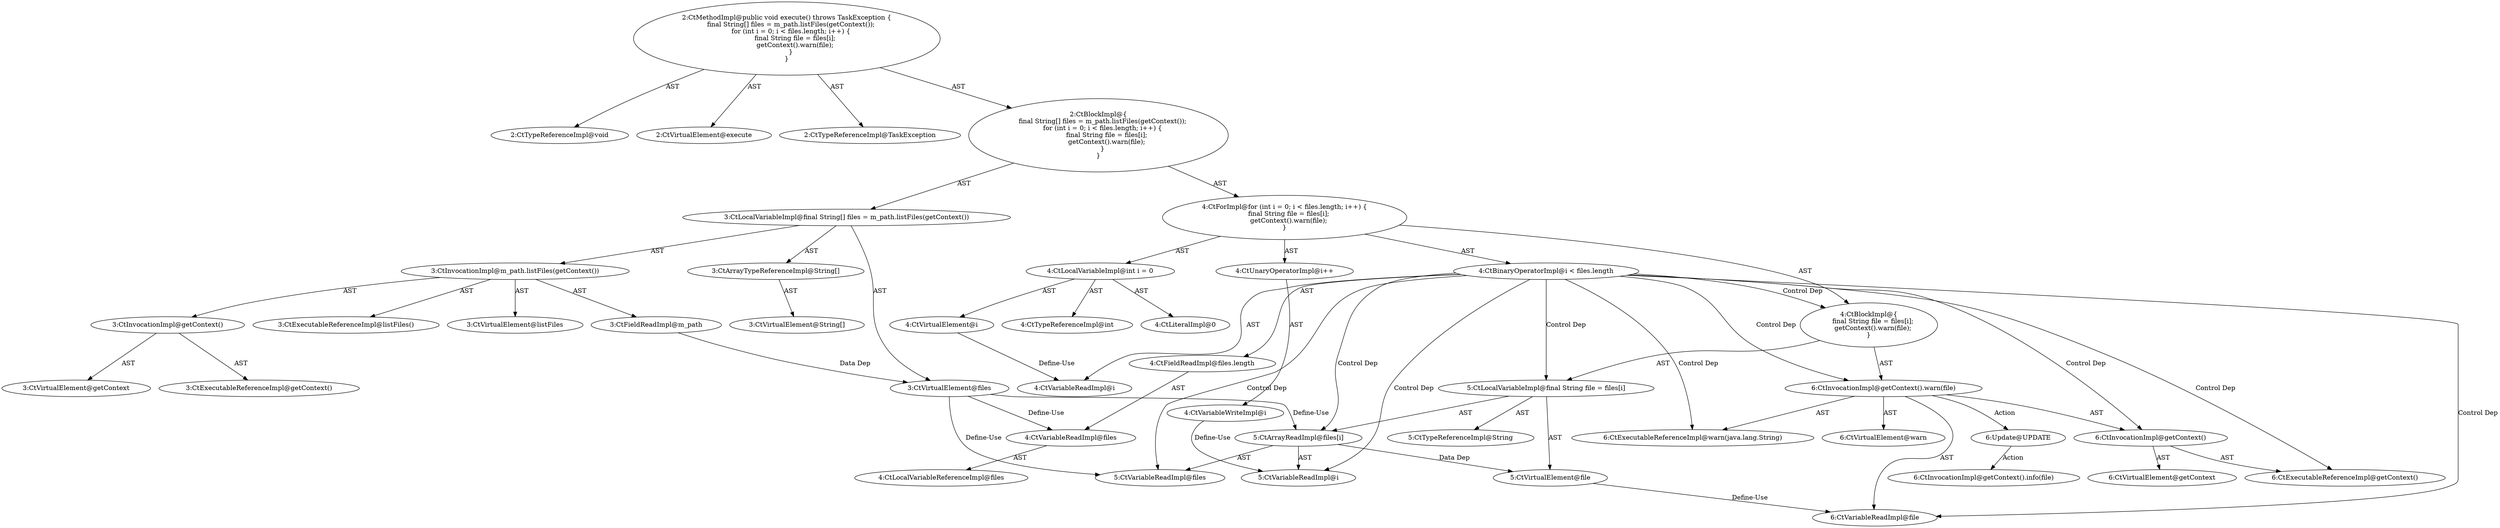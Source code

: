 digraph "execute#?" {
0 [label="2:CtTypeReferenceImpl@void" shape=ellipse]
1 [label="2:CtVirtualElement@execute" shape=ellipse]
2 [label="2:CtTypeReferenceImpl@TaskException" shape=ellipse]
3 [label="3:CtVirtualElement@String[]" shape=ellipse]
4 [label="3:CtArrayTypeReferenceImpl@String[]" shape=ellipse]
5 [label="3:CtExecutableReferenceImpl@listFiles()" shape=ellipse]
6 [label="3:CtVirtualElement@listFiles" shape=ellipse]
7 [label="3:CtFieldReadImpl@m_path" shape=ellipse]
8 [label="3:CtExecutableReferenceImpl@getContext()" shape=ellipse]
9 [label="3:CtVirtualElement@getContext" shape=ellipse]
10 [label="3:CtInvocationImpl@getContext()" shape=ellipse]
11 [label="3:CtInvocationImpl@m_path.listFiles(getContext())" shape=ellipse]
12 [label="3:CtVirtualElement@files" shape=ellipse]
13 [label="3:CtLocalVariableImpl@final String[] files = m_path.listFiles(getContext())" shape=ellipse]
14 [label="4:CtTypeReferenceImpl@int" shape=ellipse]
15 [label="4:CtLiteralImpl@0" shape=ellipse]
16 [label="4:CtVirtualElement@i" shape=ellipse]
17 [label="4:CtLocalVariableImpl@int i = 0" shape=ellipse]
18 [label="4:CtVariableReadImpl@i" shape=ellipse]
19 [label="4:CtVariableReadImpl@files" shape=ellipse]
20 [label="4:CtLocalVariableReferenceImpl@files" shape=ellipse]
21 [label="4:CtFieldReadImpl@files.length" shape=ellipse]
22 [label="4:CtBinaryOperatorImpl@i < files.length" shape=ellipse]
23 [label="4:CtVariableWriteImpl@i" shape=ellipse]
24 [label="4:CtUnaryOperatorImpl@i++" shape=ellipse]
25 [label="5:CtTypeReferenceImpl@String" shape=ellipse]
26 [label="5:CtVariableReadImpl@files" shape=ellipse]
27 [label="5:CtVariableReadImpl@i" shape=ellipse]
28 [label="5:CtArrayReadImpl@files[i]" shape=ellipse]
29 [label="5:CtVirtualElement@file" shape=ellipse]
30 [label="5:CtLocalVariableImpl@final String file = files[i]" shape=ellipse]
31 [label="6:CtExecutableReferenceImpl@warn(java.lang.String)" shape=ellipse]
32 [label="6:CtVirtualElement@warn" shape=ellipse]
33 [label="6:CtExecutableReferenceImpl@getContext()" shape=ellipse]
34 [label="6:CtVirtualElement@getContext" shape=ellipse]
35 [label="6:CtInvocationImpl@getContext()" shape=ellipse]
36 [label="6:CtVariableReadImpl@file" shape=ellipse]
37 [label="6:CtInvocationImpl@getContext().warn(file)" shape=ellipse]
38 [label="4:CtBlockImpl@\{
    final String file = files[i];
    getContext().warn(file);
\}" shape=ellipse]
39 [label="4:CtForImpl@for (int i = 0; i < files.length; i++) \{
    final String file = files[i];
    getContext().warn(file);
\}" shape=ellipse]
40 [label="2:CtBlockImpl@\{
    final String[] files = m_path.listFiles(getContext());
    for (int i = 0; i < files.length; i++) \{
        final String file = files[i];
        getContext().warn(file);
    \}
\}" shape=ellipse]
41 [label="2:CtMethodImpl@public void execute() throws TaskException \{
    final String[] files = m_path.listFiles(getContext());
    for (int i = 0; i < files.length; i++) \{
        final String file = files[i];
        getContext().warn(file);
    \}
\}" shape=ellipse]
42 [label="6:Update@UPDATE" shape=ellipse]
43 [label="6:CtInvocationImpl@getContext().info(file)" shape=ellipse]
4 -> 3 [label="AST"];
7 -> 12 [label="Data Dep"];
10 -> 9 [label="AST"];
10 -> 8 [label="AST"];
11 -> 6 [label="AST"];
11 -> 7 [label="AST"];
11 -> 5 [label="AST"];
11 -> 10 [label="AST"];
12 -> 19 [label="Define-Use"];
12 -> 26 [label="Define-Use"];
12 -> 28 [label="Define-Use"];
13 -> 12 [label="AST"];
13 -> 4 [label="AST"];
13 -> 11 [label="AST"];
16 -> 18 [label="Define-Use"];
17 -> 16 [label="AST"];
17 -> 14 [label="AST"];
17 -> 15 [label="AST"];
19 -> 20 [label="AST"];
21 -> 19 [label="AST"];
22 -> 18 [label="AST"];
22 -> 21 [label="AST"];
22 -> 38 [label="Control Dep"];
22 -> 30 [label="Control Dep"];
22 -> 28 [label="Control Dep"];
22 -> 26 [label="Control Dep"];
22 -> 27 [label="Control Dep"];
22 -> 37 [label="Control Dep"];
22 -> 31 [label="Control Dep"];
22 -> 35 [label="Control Dep"];
22 -> 33 [label="Control Dep"];
22 -> 36 [label="Control Dep"];
23 -> 27 [label="Define-Use"];
24 -> 23 [label="AST"];
28 -> 26 [label="AST"];
28 -> 27 [label="AST"];
28 -> 29 [label="Data Dep"];
29 -> 36 [label="Define-Use"];
30 -> 29 [label="AST"];
30 -> 25 [label="AST"];
30 -> 28 [label="AST"];
35 -> 34 [label="AST"];
35 -> 33 [label="AST"];
37 -> 32 [label="AST"];
37 -> 35 [label="AST"];
37 -> 31 [label="AST"];
37 -> 36 [label="AST"];
37 -> 42 [label="Action"];
38 -> 30 [label="AST"];
38 -> 37 [label="AST"];
39 -> 17 [label="AST"];
39 -> 22 [label="AST"];
39 -> 24 [label="AST"];
39 -> 38 [label="AST"];
40 -> 13 [label="AST"];
40 -> 39 [label="AST"];
41 -> 1 [label="AST"];
41 -> 0 [label="AST"];
41 -> 2 [label="AST"];
41 -> 40 [label="AST"];
42 -> 43 [label="Action"];
}